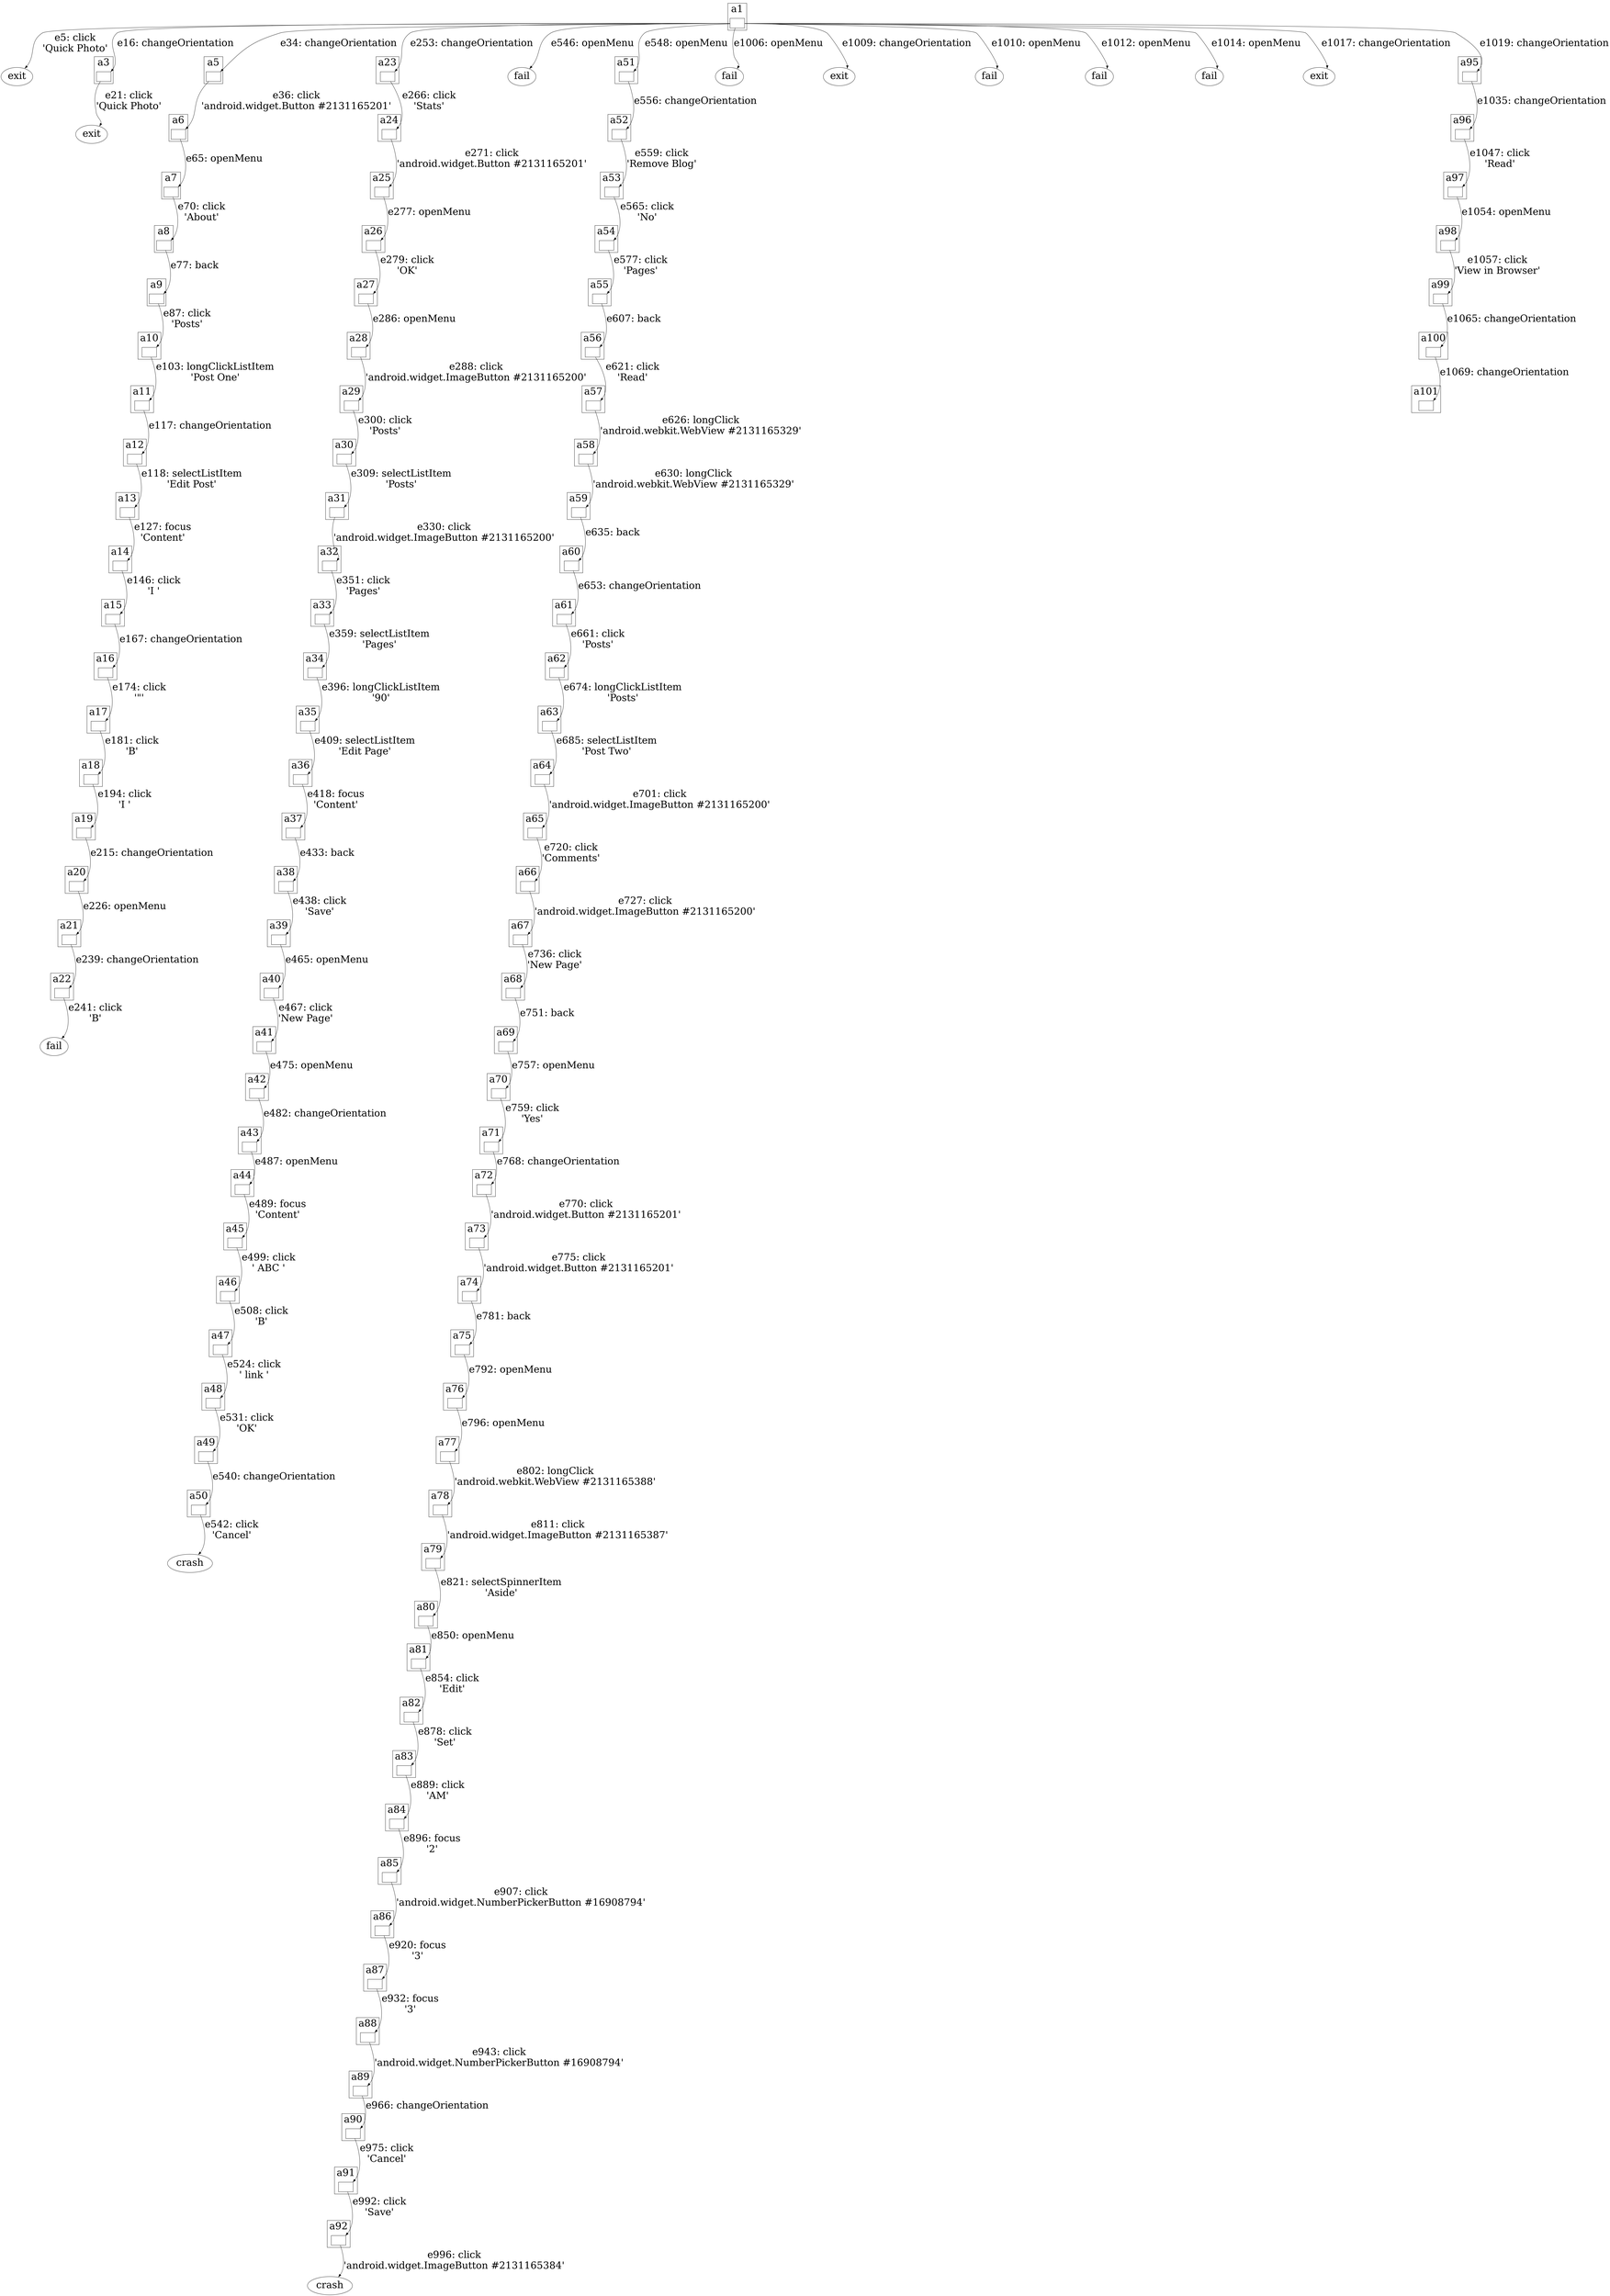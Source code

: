 digraph GuiTree {

	graph [nodesep=1, fontsize=36];
	node [fontsize=36];
	edge [fontsize=36, headport=ne];

## Edges

	a1 -> a2 [label="e5: click\n'Quick Photo'"];
	a1 -> a3 [label="e16: changeOrientation"];
	a3 -> a4 [label="e21: click\n'Quick Photo'"];
	a1 -> a5 [label="e34: changeOrientation"];
	a5 -> a6 [label="e36: click\n'android.widget.Button #2131165201'"];
	a6 -> a7 [label="e65: openMenu"];
	a7 -> a8 [label="e70: click\n'About'"];
	a8 -> a9 [label="e77: back"];
	a9 -> a10 [label="e87: click\n'Posts'"];
	a10 -> a11 [label="e103: longClickListItem\n'Post One'"];
	a11 -> a12 [label="e117: changeOrientation"];
	a12 -> a13 [label="e118: selectListItem\n'Edit Post'"];
	a13 -> a14 [label="e127: focus\n'Content'"];
	a14 -> a15 [label="e146: click\n'I '"];
	a15 -> a16 [label="e167: changeOrientation"];
	a16 -> a17 [label="e174: click\n'\"'"];
	a17 -> a18 [label="e181: click\n'B'"];
	a18 -> a19 [label="e194: click\n'I '"];
	a19 -> a20 [label="e215: changeOrientation"];
	a20 -> a21 [label="e226: openMenu"];
	a21 -> a22 [label="e239: changeOrientation"];
	a22 -> f0 [label="e241: click\n'B'"];
	a1 -> a23 [label="e253: changeOrientation"];
	a23 -> a24 [label="e266: click\n'Stats'"];
	a24 -> a25 [label="e271: click\n'android.widget.Button #2131165201'"];
	a25 -> a26 [label="e277: openMenu"];
	a26 -> a27 [label="e279: click\n'OK'"];
	a27 -> a28 [label="e286: openMenu"];
	a28 -> a29 [label="e288: click\n'android.widget.ImageButton #2131165200'"];
	a29 -> a30 [label="e300: click\n'Posts'"];
	a30 -> a31 [label="e309: selectListItem\n'Posts'"];
	a31 -> a32 [label="e330: click\n'android.widget.ImageButton #2131165200'"];
	a32 -> a33 [label="e351: click\n'Pages'"];
	a33 -> a34 [label="e359: selectListItem\n'Pages'"];
	a34 -> a35 [label="e396: longClickListItem\n'90'"];
	a35 -> a36 [label="e409: selectListItem\n'Edit Page'"];
	a36 -> a37 [label="e418: focus\n'Content'"];
	a37 -> a38 [label="e433: back"];
	a38 -> a39 [label="e438: click\n'Save'"];
	a39 -> a40 [label="e465: openMenu"];
	a40 -> a41 [label="e467: click\n'New Page'"];
	a41 -> a42 [label="e475: openMenu"];
	a42 -> a43 [label="e482: changeOrientation"];
	a43 -> a44 [label="e487: openMenu"];
	a44 -> a45 [label="e489: focus\n'Content'"];
	a45 -> a46 [label="e499: click\n' ABC '"];
	a46 -> a47 [label="e508: click\n'B'"];
	a47 -> a48 [label="e524: click\n' link '"];
	a48 -> a49 [label="e531: click\n'OK'"];
	a49 -> a50 [label="e540: changeOrientation"];
	a50 -> c0 [label="e542: click\n'Cancel'"];
	a1 -> f1 [label="e546: openMenu"];
	a1 -> a51 [label="e548: openMenu"];
	a51 -> a52 [label="e556: changeOrientation"];
	a52 -> a53 [label="e559: click\n'Remove Blog'"];
	a53 -> a54 [label="e565: click\n'No'"];
	a54 -> a55 [label="e577: click\n'Pages'"];
	a55 -> a56 [label="e607: back"];
	a56 -> a57 [label="e621: click\n'Read'"];
	a57 -> a58 [label="e626: longClick\n'android.webkit.WebView #2131165329'"];
	a58 -> a59 [label="e630: longClick\n'android.webkit.WebView #2131165329'"];
	a59 -> a60 [label="e635: back"];
	a60 -> a61 [label="e653: changeOrientation"];
	a61 -> a62 [label="e661: click\n'Posts'"];
	a62 -> a63 [label="e674: longClickListItem\n'Posts'"];
	a63 -> a64 [label="e685: selectListItem\n'Post Two'"];
	a64 -> a65 [label="e701: click\n'android.widget.ImageButton #2131165200'"];
	a65 -> a66 [label="e720: click\n'Comments'"];
	a66 -> a67 [label="e727: click\n'android.widget.ImageButton #2131165200'"];
	a67 -> a68 [label="e736: click\n'New Page'"];
	a68 -> a69 [label="e751: back"];
	a69 -> a70 [label="e757: openMenu"];
	a70 -> a71 [label="e759: click\n'Yes'"];
	a71 -> a72 [label="e768: changeOrientation"];
	a72 -> a73 [label="e770: click\n'android.widget.Button #2131165201'"];
	a73 -> a74 [label="e775: click\n'android.widget.Button #2131165201'"];
	a74 -> a75 [label="e781: back"];
	a75 -> a76 [label="e792: openMenu"];
	a76 -> a77 [label="e796: openMenu"];
	a77 -> a78 [label="e802: longClick\n'android.webkit.WebView #2131165388'"];
	a78 -> a79 [label="e811: click\n'android.widget.ImageButton #2131165387'"];
	a79 -> a80 [label="e821: selectSpinnerItem\n'Aside'"];
	a80 -> a81 [label="e850: openMenu"];
	a81 -> a82 [label="e854: click\n'Edit'"];
	a82 -> a83 [label="e878: click\n'Set'"];
	a83 -> a84 [label="e889: click\n'AM'"];
	a84 -> a85 [label="e896: focus\n'2'"];
	a85 -> a86 [label="e907: click\n'android.widget.NumberPickerButton #16908794'"];
	a86 -> a87 [label="e920: focus\n'3'"];
	a87 -> a88 [label="e932: focus\n'3'"];
	a88 -> a89 [label="e943: click\n'android.widget.NumberPickerButton #16908794'"];
	a89 -> a90 [label="e966: changeOrientation"];
	a90 -> a91 [label="e975: click\n'Cancel'"];
	a91 -> a92 [label="e992: click\n'Save'"];
	a92 -> c1 [label="e996: click\n'android.widget.ImageButton #2131165384'"];
	a1 -> f2 [label="e1006: openMenu"];
	a1 -> a93 [label="e1009: changeOrientation"];
	a1 -> f3 [label="e1010: openMenu"];
	a1 -> f4 [label="e1012: openMenu"];
	a1 -> f5 [label="e1014: openMenu"];
	a1 -> a94 [label="e1017: changeOrientation"];
	a1 -> a95 [label="e1019: changeOrientation"];
	a95 -> a96 [label="e1035: changeOrientation"];
	a96 -> a97 [label="e1047: click\n'Read'"];
	a97 -> a98 [label="e1054: openMenu"];
	a98 -> a99 [label="e1057: click\n'View in Browser'"];
	a99 -> a100 [label="e1065: changeOrientation"];
	a100 -> a101 [label="e1069: changeOrientation"];

## Nodes

	subgraph cluster_a1{label="a1"; a1};
	a1 [label="", shapefile="a1.jpg"];

	a2 [label="exit"];

	subgraph cluster_a3{label="a3"; a3};
	a3 [label="", shapefile="a3.jpg"];

	a4 [label="exit"];

	subgraph cluster_a5{label="a5"; a5};
	a5 [label="", shapefile="a5.jpg"];

	subgraph cluster_a6{label="a6"; a6};
	a6 [label="", shapefile="a6.jpg"];

	subgraph cluster_a7{label="a7"; a7};
	a7 [label="", shapefile="a7.jpg"];

	subgraph cluster_a8{label="a8"; a8};
	a8 [label="", shapefile="a8.jpg"];

	subgraph cluster_a9{label="a9"; a9};
	a9 [label="", shapefile="a9.jpg"];

	subgraph cluster_a10{label="a10"; a10};
	a10 [label="", shapefile="a10.jpg"];

	subgraph cluster_a11{label="a11"; a11};
	a11 [label="", shapefile="a11.jpg"];

	subgraph cluster_a12{label="a12"; a12};
	a12 [label="", shapefile="a12.jpg"];

	subgraph cluster_a13{label="a13"; a13};
	a13 [label="", shapefile="a13.jpg"];

	subgraph cluster_a14{label="a14"; a14};
	a14 [label="", shapefile="a14.jpg"];

	subgraph cluster_a15{label="a15"; a15};
	a15 [label="", shapefile="a15.jpg"];

	subgraph cluster_a16{label="a16"; a16};
	a16 [label="", shapefile="a16.jpg"];

	subgraph cluster_a17{label="a17"; a17};
	a17 [label="", shapefile="a17.jpg"];

	subgraph cluster_a18{label="a18"; a18};
	a18 [label="", shapefile="a18.jpg"];

	subgraph cluster_a19{label="a19"; a19};
	a19 [label="", shapefile="a19.jpg"];

	subgraph cluster_a20{label="a20"; a20};
	a20 [label="", shapefile="a20.jpg"];

	subgraph cluster_a21{label="a21"; a21};
	a21 [label="", shapefile="a21.jpg"];

	subgraph cluster_a22{label="a22"; a22};
	a22 [label="", shapefile="a22.jpg"];

	f0 [label="fail"];

	subgraph cluster_a23{label="a23"; a23};
	a23 [label="", shapefile="a23.jpg"];

	subgraph cluster_a24{label="a24"; a24};
	a24 [label="", shapefile="a24.jpg"];

	subgraph cluster_a25{label="a25"; a25};
	a25 [label="", shapefile="a25.jpg"];

	subgraph cluster_a26{label="a26"; a26};
	a26 [label="", shapefile="a26.jpg"];

	subgraph cluster_a27{label="a27"; a27};
	a27 [label="", shapefile="a27.jpg"];

	subgraph cluster_a28{label="a28"; a28};
	a28 [label="", shapefile="a28.jpg"];

	subgraph cluster_a29{label="a29"; a29};
	a29 [label="", shapefile="a29.jpg"];

	subgraph cluster_a30{label="a30"; a30};
	a30 [label="", shapefile="a30.jpg"];

	subgraph cluster_a31{label="a31"; a31};
	a31 [label="", shapefile="a31.jpg"];

	subgraph cluster_a32{label="a32"; a32};
	a32 [label="", shapefile="a32.jpg"];

	subgraph cluster_a33{label="a33"; a33};
	a33 [label="", shapefile="a33.jpg"];

	subgraph cluster_a34{label="a34"; a34};
	a34 [label="", shapefile="a34.jpg"];

	subgraph cluster_a35{label="a35"; a35};
	a35 [label="", shapefile="a35.jpg"];

	subgraph cluster_a36{label="a36"; a36};
	a36 [label="", shapefile="a36.jpg"];

	subgraph cluster_a37{label="a37"; a37};
	a37 [label="", shapefile="a37.jpg"];

	subgraph cluster_a38{label="a38"; a38};
	a38 [label="", shapefile="a38.jpg"];

	subgraph cluster_a39{label="a39"; a39};
	a39 [label="", shapefile="a39.jpg"];

	subgraph cluster_a40{label="a40"; a40};
	a40 [label="", shapefile="a40.jpg"];

	subgraph cluster_a41{label="a41"; a41};
	a41 [label="", shapefile="a41.jpg"];

	subgraph cluster_a42{label="a42"; a42};
	a42 [label="", shapefile="a42.jpg"];

	subgraph cluster_a43{label="a43"; a43};
	a43 [label="", shapefile="a43.jpg"];

	subgraph cluster_a44{label="a44"; a44};
	a44 [label="", shapefile="a44.jpg"];

	subgraph cluster_a45{label="a45"; a45};
	a45 [label="", shapefile="a45.jpg"];

	subgraph cluster_a46{label="a46"; a46};
	a46 [label="", shapefile="a46.jpg"];

	subgraph cluster_a47{label="a47"; a47};
	a47 [label="", shapefile="a47.jpg"];

	subgraph cluster_a48{label="a48"; a48};
	a48 [label="", shapefile="a48.jpg"];

	subgraph cluster_a49{label="a49"; a49};
	a49 [label="", shapefile="a49.jpg"];

	subgraph cluster_a50{label="a50"; a50};
	a50 [label="", shapefile="a50.jpg"];

	c0 [label="crash"];

	f1 [label="fail"];

	subgraph cluster_a51{label="a51"; a51};
	a51 [label="", shapefile="a51.jpg"];

	subgraph cluster_a52{label="a52"; a52};
	a52 [label="", shapefile="a52.jpg"];

	subgraph cluster_a53{label="a53"; a53};
	a53 [label="", shapefile="a53.jpg"];

	subgraph cluster_a54{label="a54"; a54};
	a54 [label="", shapefile="a54.jpg"];

	subgraph cluster_a55{label="a55"; a55};
	a55 [label="", shapefile="a55.jpg"];

	subgraph cluster_a56{label="a56"; a56};
	a56 [label="", shapefile="a56.jpg"];

	subgraph cluster_a57{label="a57"; a57};
	a57 [label="", shapefile="a57.jpg"];

	subgraph cluster_a58{label="a58"; a58};
	a58 [label="", shapefile="a58.jpg"];

	subgraph cluster_a59{label="a59"; a59};
	a59 [label="", shapefile="a59.jpg"];

	subgraph cluster_a60{label="a60"; a60};
	a60 [label="", shapefile="a60.jpg"];

	subgraph cluster_a61{label="a61"; a61};
	a61 [label="", shapefile="a61.jpg"];

	subgraph cluster_a62{label="a62"; a62};
	a62 [label="", shapefile="a62.jpg"];

	subgraph cluster_a63{label="a63"; a63};
	a63 [label="", shapefile="a63.jpg"];

	subgraph cluster_a64{label="a64"; a64};
	a64 [label="", shapefile="a64.jpg"];

	subgraph cluster_a65{label="a65"; a65};
	a65 [label="", shapefile="a65.jpg"];

	subgraph cluster_a66{label="a66"; a66};
	a66 [label="", shapefile="a66.jpg"];

	subgraph cluster_a67{label="a67"; a67};
	a67 [label="", shapefile="a67.jpg"];

	subgraph cluster_a68{label="a68"; a68};
	a68 [label="", shapefile="a68.jpg"];

	subgraph cluster_a69{label="a69"; a69};
	a69 [label="", shapefile="a69.jpg"];

	subgraph cluster_a70{label="a70"; a70};
	a70 [label="", shapefile="a70.jpg"];

	subgraph cluster_a71{label="a71"; a71};
	a71 [label="", shapefile="a71.jpg"];

	subgraph cluster_a72{label="a72"; a72};
	a72 [label="", shapefile="a72.jpg"];

	subgraph cluster_a73{label="a73"; a73};
	a73 [label="", shapefile="a73.jpg"];

	subgraph cluster_a74{label="a74"; a74};
	a74 [label="", shapefile="a74.jpg"];

	subgraph cluster_a75{label="a75"; a75};
	a75 [label="", shapefile="a75.jpg"];

	subgraph cluster_a76{label="a76"; a76};
	a76 [label="", shapefile="a76.jpg"];

	subgraph cluster_a77{label="a77"; a77};
	a77 [label="", shapefile="a77.jpg"];

	subgraph cluster_a78{label="a78"; a78};
	a78 [label="", shapefile="a78.jpg"];

	subgraph cluster_a79{label="a79"; a79};
	a79 [label="", shapefile="a79.jpg"];

	subgraph cluster_a80{label="a80"; a80};
	a80 [label="", shapefile="a80.jpg"];

	subgraph cluster_a81{label="a81"; a81};
	a81 [label="", shapefile="a81.jpg"];

	subgraph cluster_a82{label="a82"; a82};
	a82 [label="", shapefile="a82.jpg"];

	subgraph cluster_a83{label="a83"; a83};
	a83 [label="", shapefile="a83.jpg"];

	subgraph cluster_a84{label="a84"; a84};
	a84 [label="", shapefile="a84.jpg"];

	subgraph cluster_a85{label="a85"; a85};
	a85 [label="", shapefile="a85.jpg"];

	subgraph cluster_a86{label="a86"; a86};
	a86 [label="", shapefile="a86.jpg"];

	subgraph cluster_a87{label="a87"; a87};
	a87 [label="", shapefile="a87.jpg"];

	subgraph cluster_a88{label="a88"; a88};
	a88 [label="", shapefile="a88.jpg"];

	subgraph cluster_a89{label="a89"; a89};
	a89 [label="", shapefile="a89.jpg"];

	subgraph cluster_a90{label="a90"; a90};
	a90 [label="", shapefile="a90.jpg"];

	subgraph cluster_a91{label="a91"; a91};
	a91 [label="", shapefile="a91.jpg"];

	subgraph cluster_a92{label="a92"; a92};
	a92 [label="", shapefile="a92.jpg"];

	c1 [label="crash"];

	f2 [label="fail"];

	a93 [label="exit"];

	f3 [label="fail"];

	f4 [label="fail"];

	f5 [label="fail"];

	a94 [label="exit"];

	subgraph cluster_a95{label="a95"; a95};
	a95 [label="", shapefile="a95.jpg"];

	subgraph cluster_a96{label="a96"; a96};
	a96 [label="", shapefile="a96.jpg"];

	subgraph cluster_a97{label="a97"; a97};
	a97 [label="", shapefile="a97.jpg"];

	subgraph cluster_a98{label="a98"; a98};
	a98 [label="", shapefile="a98.jpg"];

	subgraph cluster_a99{label="a99"; a99};
	a99 [label="", shapefile="a99.jpg"];

	subgraph cluster_a100{label="a100"; a100};
	a100 [label="", shapefile="a100.jpg"];

	subgraph cluster_a101{label="a101"; a101};
	a101 [label="", shapefile="a101.jpg"];

}

